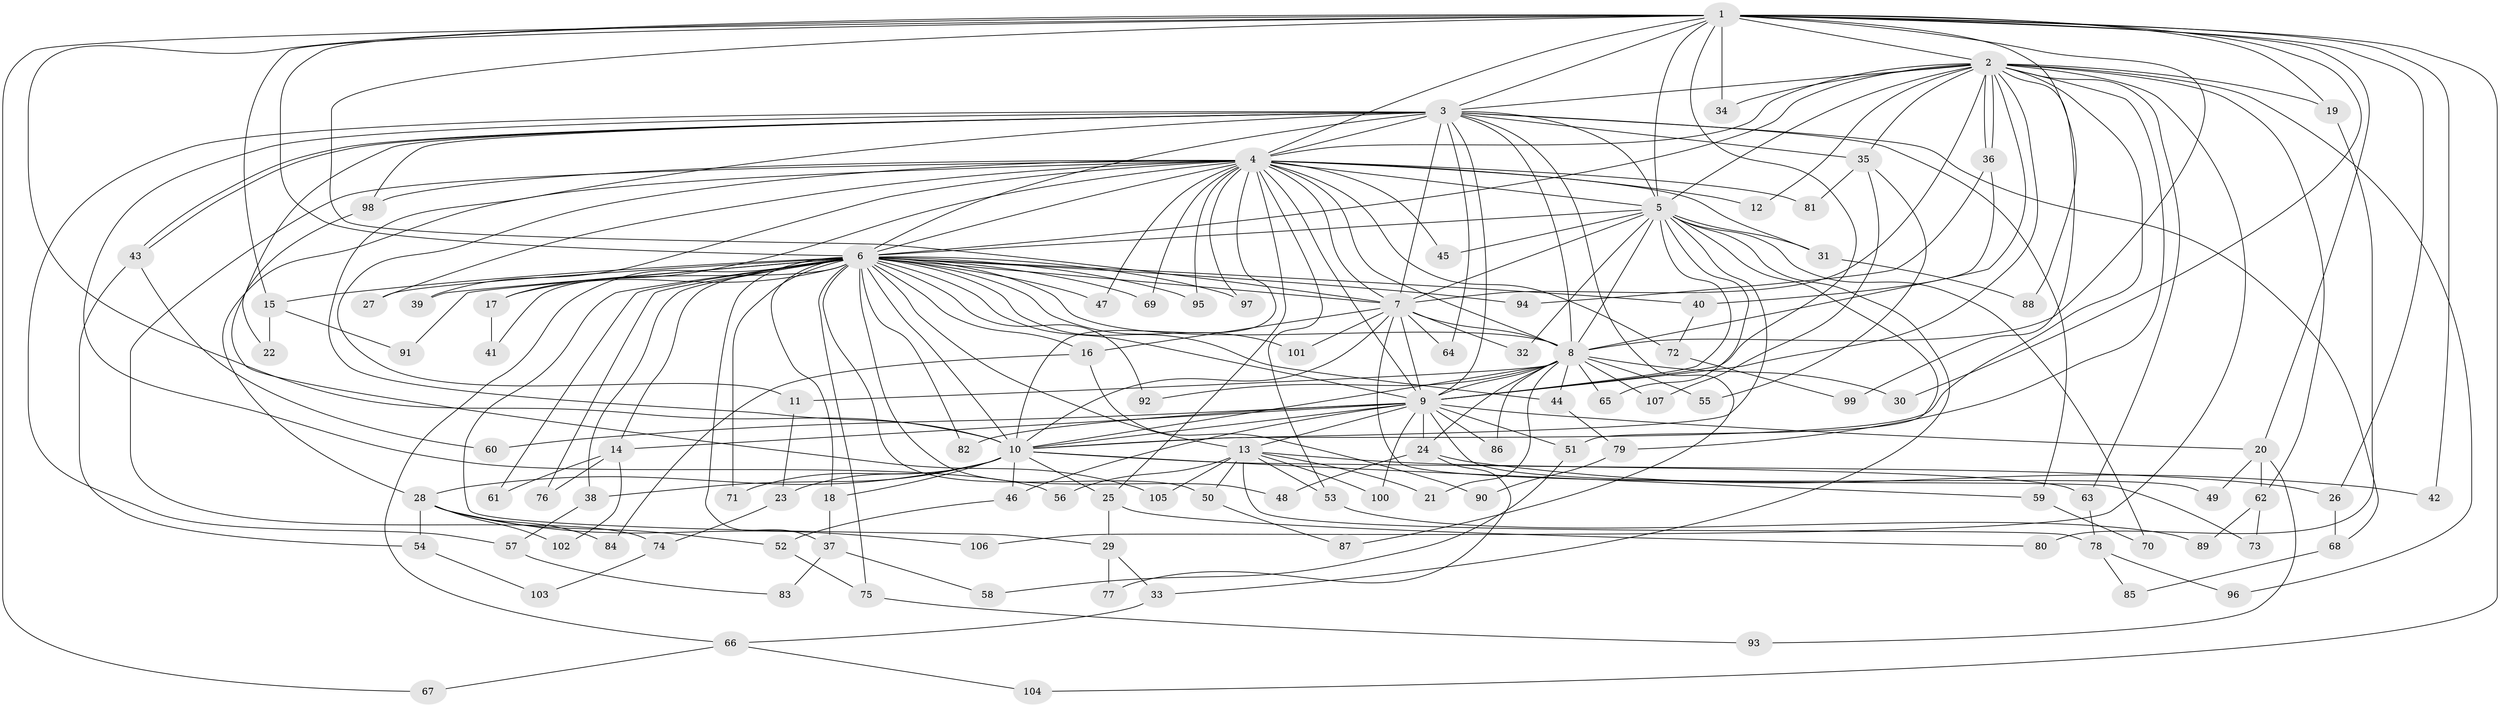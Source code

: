 // Generated by graph-tools (version 1.1) at 2025/13/03/09/25 04:13:40]
// undirected, 107 vertices, 239 edges
graph export_dot {
graph [start="1"]
  node [color=gray90,style=filled];
  1;
  2;
  3;
  4;
  5;
  6;
  7;
  8;
  9;
  10;
  11;
  12;
  13;
  14;
  15;
  16;
  17;
  18;
  19;
  20;
  21;
  22;
  23;
  24;
  25;
  26;
  27;
  28;
  29;
  30;
  31;
  32;
  33;
  34;
  35;
  36;
  37;
  38;
  39;
  40;
  41;
  42;
  43;
  44;
  45;
  46;
  47;
  48;
  49;
  50;
  51;
  52;
  53;
  54;
  55;
  56;
  57;
  58;
  59;
  60;
  61;
  62;
  63;
  64;
  65;
  66;
  67;
  68;
  69;
  70;
  71;
  72;
  73;
  74;
  75;
  76;
  77;
  78;
  79;
  80;
  81;
  82;
  83;
  84;
  85;
  86;
  87;
  88;
  89;
  90;
  91;
  92;
  93;
  94;
  95;
  96;
  97;
  98;
  99;
  100;
  101;
  102;
  103;
  104;
  105;
  106;
  107;
  1 -- 2;
  1 -- 3;
  1 -- 4;
  1 -- 5;
  1 -- 6;
  1 -- 7;
  1 -- 8;
  1 -- 9;
  1 -- 10;
  1 -- 15;
  1 -- 19;
  1 -- 20;
  1 -- 26;
  1 -- 30;
  1 -- 34;
  1 -- 42;
  1 -- 67;
  1 -- 88;
  1 -- 104;
  2 -- 3;
  2 -- 4;
  2 -- 5;
  2 -- 6;
  2 -- 7;
  2 -- 8;
  2 -- 9;
  2 -- 10;
  2 -- 12;
  2 -- 19;
  2 -- 34;
  2 -- 35;
  2 -- 36;
  2 -- 36;
  2 -- 62;
  2 -- 63;
  2 -- 79;
  2 -- 96;
  2 -- 99;
  2 -- 106;
  3 -- 4;
  3 -- 5;
  3 -- 6;
  3 -- 7;
  3 -- 8;
  3 -- 9;
  3 -- 10;
  3 -- 22;
  3 -- 35;
  3 -- 43;
  3 -- 43;
  3 -- 56;
  3 -- 57;
  3 -- 59;
  3 -- 64;
  3 -- 68;
  3 -- 87;
  3 -- 98;
  4 -- 5;
  4 -- 6;
  4 -- 7;
  4 -- 8;
  4 -- 9;
  4 -- 10;
  4 -- 11;
  4 -- 12;
  4 -- 17;
  4 -- 25;
  4 -- 27;
  4 -- 28;
  4 -- 31;
  4 -- 39;
  4 -- 45;
  4 -- 47;
  4 -- 53;
  4 -- 69;
  4 -- 72;
  4 -- 74;
  4 -- 81;
  4 -- 95;
  4 -- 97;
  4 -- 98;
  5 -- 6;
  5 -- 7;
  5 -- 8;
  5 -- 9;
  5 -- 10;
  5 -- 31;
  5 -- 32;
  5 -- 33;
  5 -- 45;
  5 -- 51;
  5 -- 65;
  5 -- 70;
  6 -- 7;
  6 -- 8;
  6 -- 9;
  6 -- 10;
  6 -- 13;
  6 -- 14;
  6 -- 15;
  6 -- 16;
  6 -- 17;
  6 -- 18;
  6 -- 27;
  6 -- 29;
  6 -- 37;
  6 -- 38;
  6 -- 39;
  6 -- 40;
  6 -- 41;
  6 -- 44;
  6 -- 47;
  6 -- 48;
  6 -- 50;
  6 -- 61;
  6 -- 66;
  6 -- 69;
  6 -- 71;
  6 -- 75;
  6 -- 76;
  6 -- 82;
  6 -- 91;
  6 -- 92;
  6 -- 94;
  6 -- 95;
  6 -- 97;
  6 -- 101;
  7 -- 8;
  7 -- 9;
  7 -- 10;
  7 -- 16;
  7 -- 32;
  7 -- 64;
  7 -- 73;
  7 -- 101;
  8 -- 9;
  8 -- 10;
  8 -- 11;
  8 -- 21;
  8 -- 24;
  8 -- 30;
  8 -- 44;
  8 -- 55;
  8 -- 65;
  8 -- 86;
  8 -- 92;
  8 -- 107;
  9 -- 10;
  9 -- 13;
  9 -- 14;
  9 -- 20;
  9 -- 24;
  9 -- 46;
  9 -- 49;
  9 -- 51;
  9 -- 60;
  9 -- 82;
  9 -- 86;
  9 -- 100;
  10 -- 18;
  10 -- 23;
  10 -- 25;
  10 -- 28;
  10 -- 38;
  10 -- 46;
  10 -- 59;
  10 -- 63;
  10 -- 71;
  11 -- 23;
  13 -- 21;
  13 -- 26;
  13 -- 50;
  13 -- 53;
  13 -- 56;
  13 -- 78;
  13 -- 100;
  13 -- 105;
  14 -- 61;
  14 -- 76;
  14 -- 102;
  15 -- 22;
  15 -- 91;
  16 -- 84;
  16 -- 90;
  17 -- 41;
  18 -- 37;
  19 -- 80;
  20 -- 49;
  20 -- 62;
  20 -- 93;
  23 -- 74;
  24 -- 42;
  24 -- 48;
  24 -- 77;
  25 -- 29;
  25 -- 80;
  26 -- 68;
  28 -- 52;
  28 -- 54;
  28 -- 84;
  28 -- 102;
  28 -- 106;
  29 -- 33;
  29 -- 77;
  31 -- 88;
  33 -- 66;
  35 -- 55;
  35 -- 81;
  35 -- 107;
  36 -- 40;
  36 -- 94;
  37 -- 58;
  37 -- 83;
  38 -- 57;
  40 -- 72;
  43 -- 54;
  43 -- 60;
  44 -- 79;
  46 -- 52;
  50 -- 87;
  51 -- 58;
  52 -- 75;
  53 -- 89;
  54 -- 103;
  57 -- 83;
  59 -- 70;
  62 -- 73;
  62 -- 89;
  63 -- 78;
  66 -- 67;
  66 -- 104;
  68 -- 85;
  72 -- 99;
  74 -- 103;
  75 -- 93;
  78 -- 85;
  78 -- 96;
  79 -- 90;
  98 -- 105;
}
